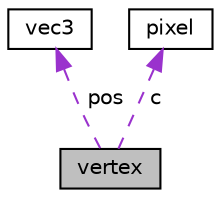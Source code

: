 digraph "vertex"
{
  edge [fontname="Helvetica",fontsize="10",labelfontname="Helvetica",labelfontsize="10"];
  node [fontname="Helvetica",fontsize="10",shape=record];
  Node1 [label="vertex",height=0.2,width=0.4,color="black", fillcolor="grey75", style="filled", fontcolor="black"];
  Node2 -> Node1 [dir="back",color="darkorchid3",fontsize="10",style="dashed",label=" pos" ,fontname="Helvetica"];
  Node2 [label="vec3",height=0.2,width=0.4,color="black", fillcolor="white", style="filled",URL="$structvec3.html",tooltip="3D vector "];
  Node3 -> Node1 [dir="back",color="darkorchid3",fontsize="10",style="dashed",label=" c" ,fontname="Helvetica"];
  Node3 [label="pixel",height=0.2,width=0.4,color="black", fillcolor="white", style="filled",URL="$structpixel.html",tooltip="Holds RGB color and transparency. "];
}
